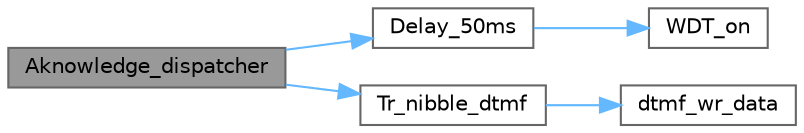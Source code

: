 digraph "Aknowledge_dispatcher"
{
 // LATEX_PDF_SIZE
  bgcolor="transparent";
  edge [fontname=Helvetica,fontsize=10,labelfontname=Helvetica,labelfontsize=10];
  node [fontname=Helvetica,fontsize=10,shape=box,height=0.2,width=0.4];
  rankdir="LR";
  Node1 [label="Aknowledge_dispatcher",height=0.2,width=0.4,color="gray40", fillcolor="grey60", style="filled", fontcolor="black",tooltip=" "];
  Node1 -> Node2 [color="steelblue1",style="solid"];
  Node2 [label="Delay_50ms",height=0.2,width=0.4,color="grey40", fillcolor="white", style="filled",URL="$_d_t_m_f_8c.html#aee8ae72a0d155039cbafb1583d25a3fc",tooltip=" "];
  Node2 -> Node3 [color="steelblue1",style="solid"];
  Node3 [label="WDT_on",height=0.2,width=0.4,color="grey40", fillcolor="white", style="filled",URL="$_t_o_8c.html#ac6eb02bcbf266ecb55e98a44c01181f7",tooltip=" "];
  Node1 -> Node4 [color="steelblue1",style="solid"];
  Node4 [label="Tr_nibble_dtmf",height=0.2,width=0.4,color="grey40", fillcolor="white", style="filled",URL="$_d_t_m_f_8c.html#a570a2914597cdbd787dc406df33c9ee3",tooltip=" "];
  Node4 -> Node5 [color="steelblue1",style="solid"];
  Node5 [label="dtmf_wr_data",height=0.2,width=0.4,color="grey40", fillcolor="white", style="filled",URL="$_t_o__s_8h.html#a6a6562ff9ff76cdb9e4a9e03bc59533f",tooltip=" "];
}

